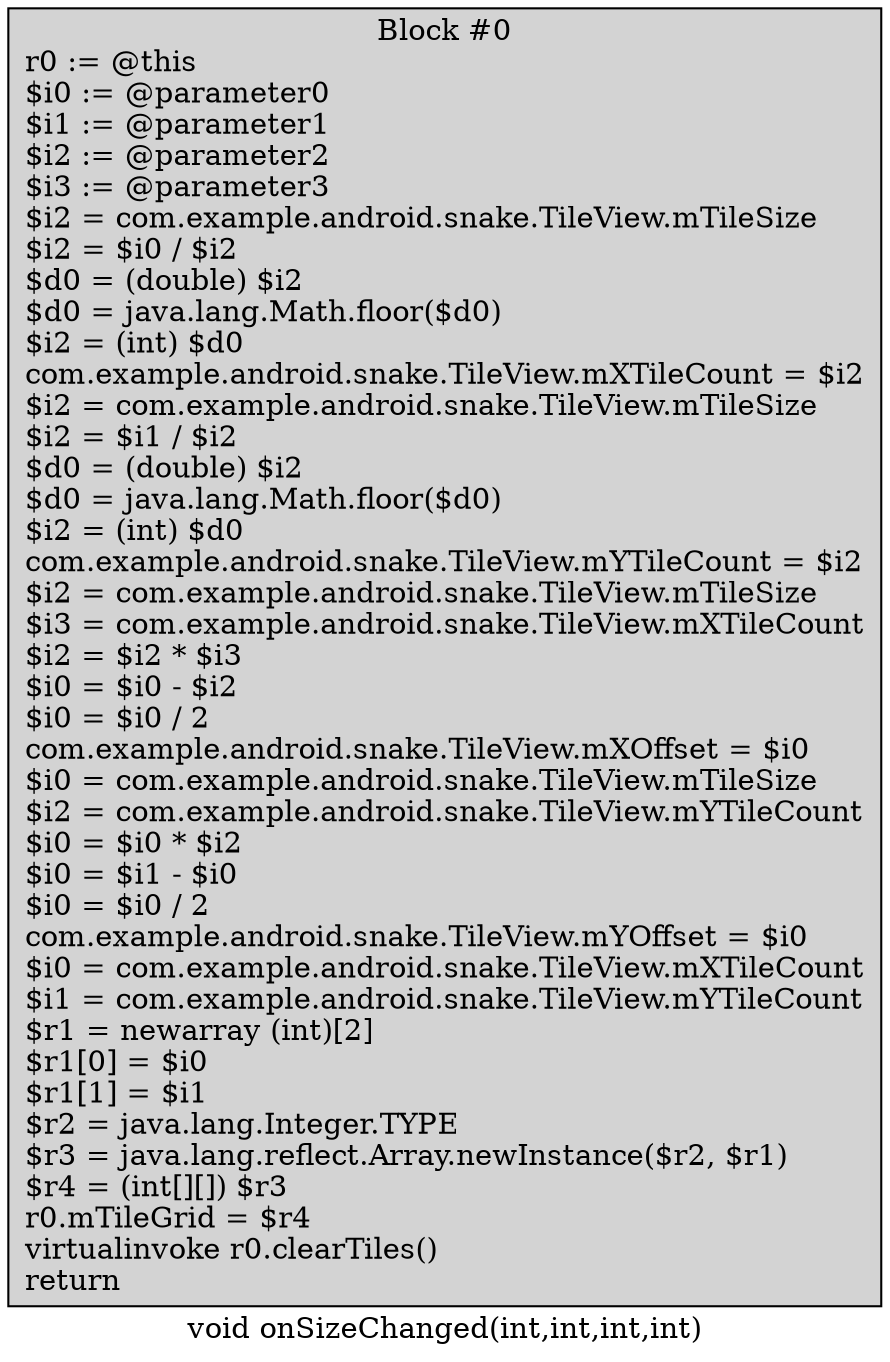 digraph "void onSizeChanged(int,int,int,int)" {
    label = "void onSizeChanged(int,int,int,int)";
    node [shape = box];
    "0" [style = filled,fillcolor = lightgray,label = "Block #0\nr0 := @this\l$i0 := @parameter0\l$i1 := @parameter1\l$i2 := @parameter2\l$i3 := @parameter3\l$i2 = com.example.android.snake.TileView.mTileSize\l$i2 = $i0 / $i2\l$d0 = (double) $i2\l$d0 = java.lang.Math.floor($d0)\l$i2 = (int) $d0\lcom.example.android.snake.TileView.mXTileCount = $i2\l$i2 = com.example.android.snake.TileView.mTileSize\l$i2 = $i1 / $i2\l$d0 = (double) $i2\l$d0 = java.lang.Math.floor($d0)\l$i2 = (int) $d0\lcom.example.android.snake.TileView.mYTileCount = $i2\l$i2 = com.example.android.snake.TileView.mTileSize\l$i3 = com.example.android.snake.TileView.mXTileCount\l$i2 = $i2 * $i3\l$i0 = $i0 - $i2\l$i0 = $i0 / 2\lcom.example.android.snake.TileView.mXOffset = $i0\l$i0 = com.example.android.snake.TileView.mTileSize\l$i2 = com.example.android.snake.TileView.mYTileCount\l$i0 = $i0 * $i2\l$i0 = $i1 - $i0\l$i0 = $i0 / 2\lcom.example.android.snake.TileView.mYOffset = $i0\l$i0 = com.example.android.snake.TileView.mXTileCount\l$i1 = com.example.android.snake.TileView.mYTileCount\l$r1 = newarray (int)[2]\l$r1[0] = $i0\l$r1[1] = $i1\l$r2 = java.lang.Integer.TYPE\l$r3 = java.lang.reflect.Array.newInstance($r2, $r1)\l$r4 = (int[][]) $r3\lr0.mTileGrid = $r4\lvirtualinvoke r0.clearTiles()\lreturn\l",];
}
